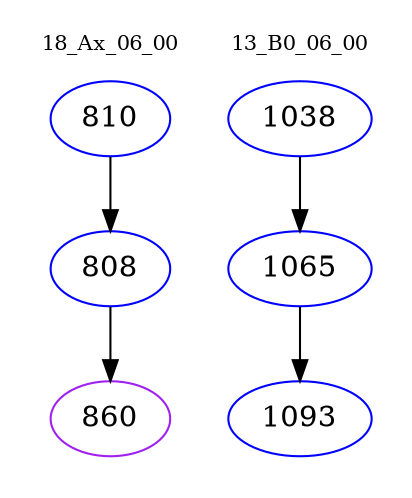 digraph{
subgraph cluster_0 {
color = white
label = "18_Ax_06_00";
fontsize=10;
T0_810 [label="810", color="blue"]
T0_810 -> T0_808 [color="black"]
T0_808 [label="808", color="blue"]
T0_808 -> T0_860 [color="black"]
T0_860 [label="860", color="purple"]
}
subgraph cluster_1 {
color = white
label = "13_B0_06_00";
fontsize=10;
T1_1038 [label="1038", color="blue"]
T1_1038 -> T1_1065 [color="black"]
T1_1065 [label="1065", color="blue"]
T1_1065 -> T1_1093 [color="black"]
T1_1093 [label="1093", color="blue"]
}
}
